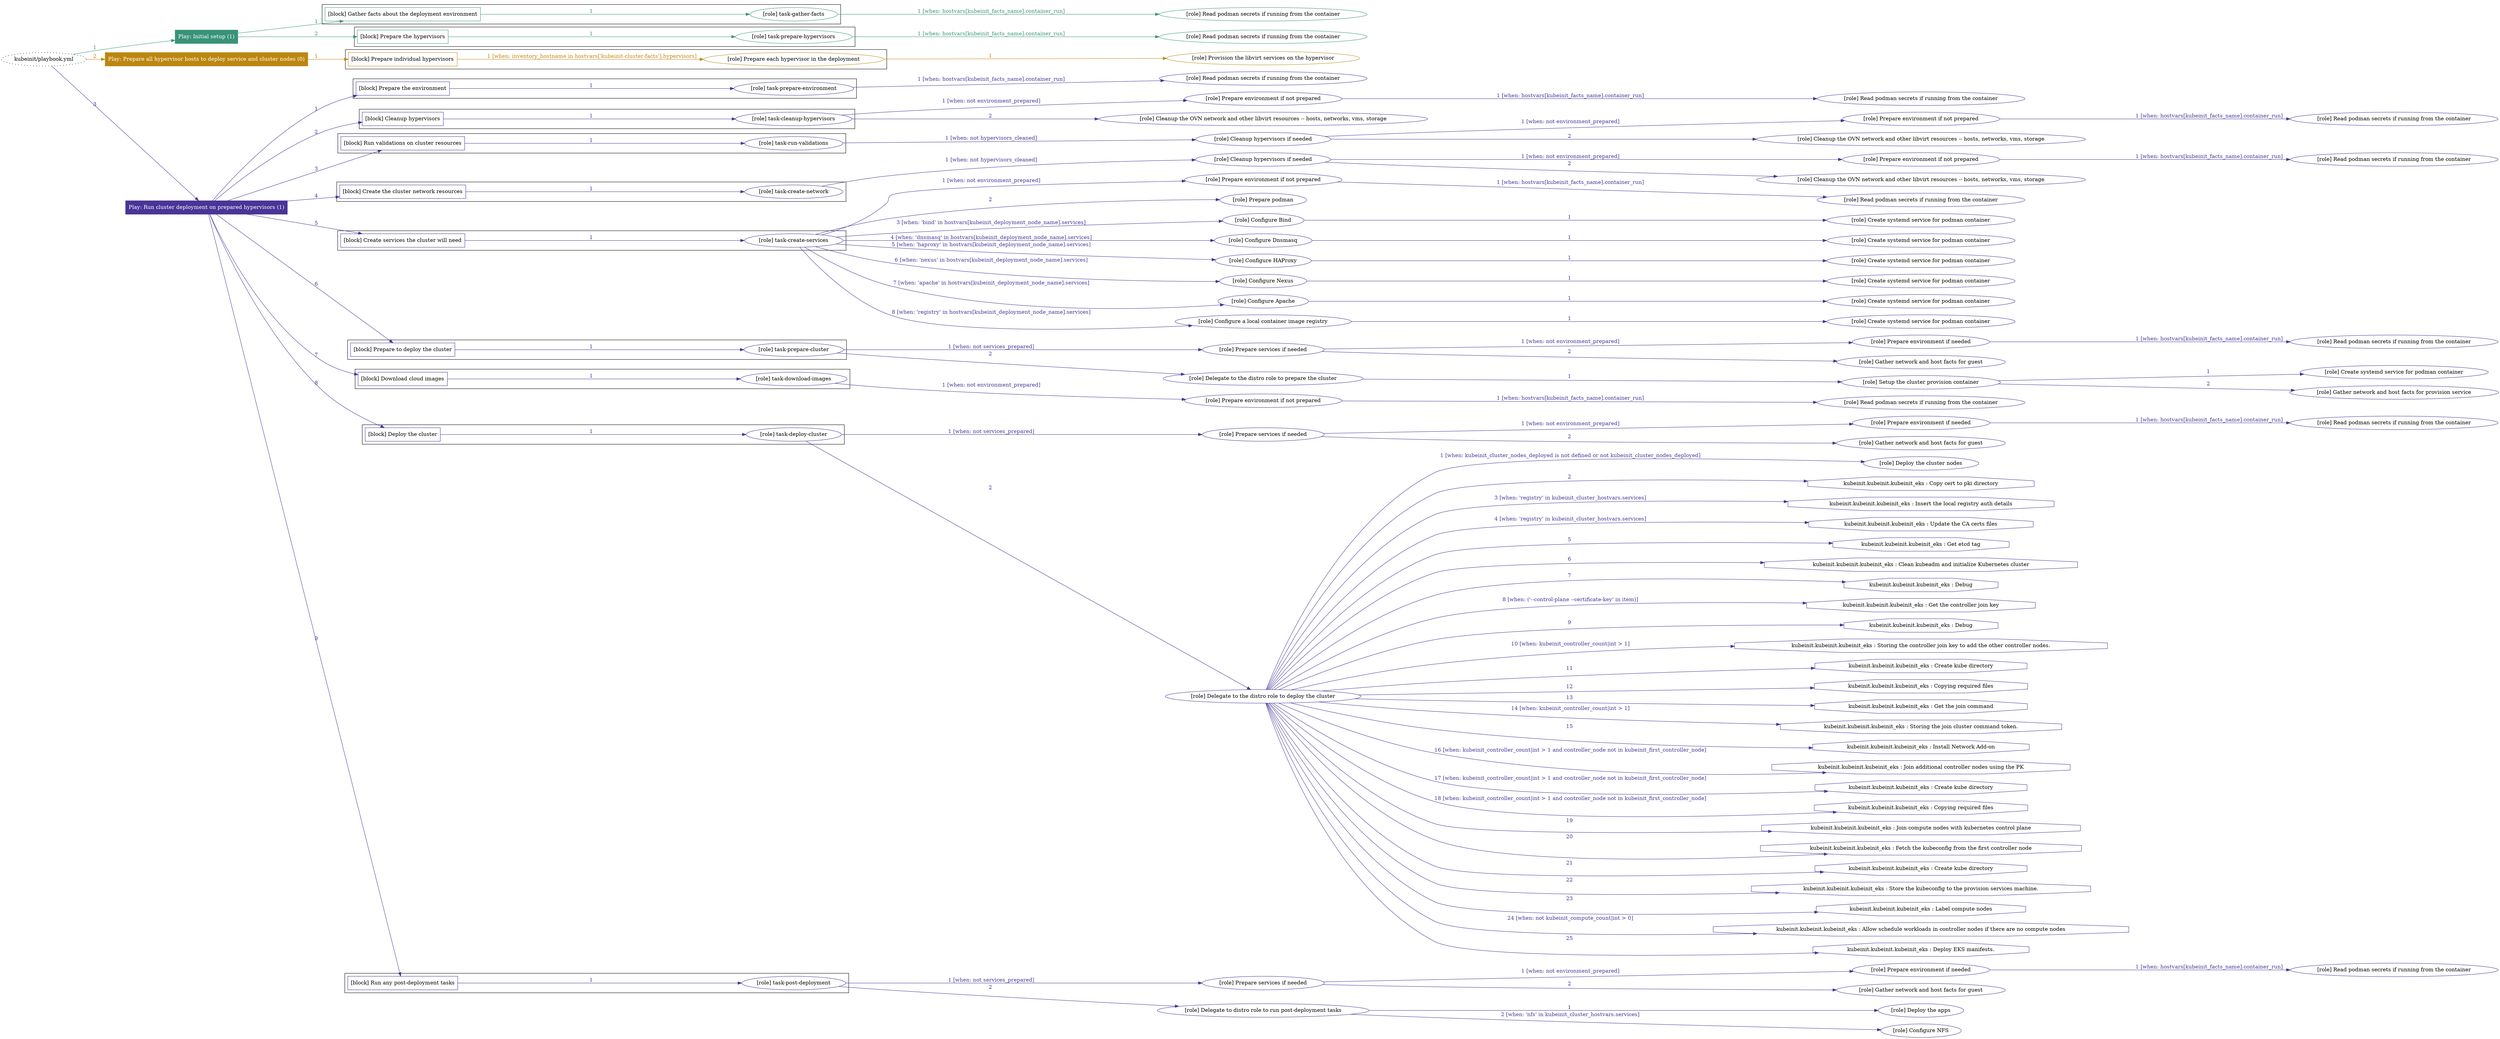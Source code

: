 digraph {
	graph [concentrate=true ordering=in rankdir=LR ratio=fill]
	edge [esep=5 sep=10]
	"kubeinit/playbook.yml" [id=root_node style=dotted]
	play_e9ab81b2 [label="Play: Initial setup (1)" color="#399378" fontcolor="#ffffff" id=play_e9ab81b2 shape=box style=filled tooltip=localhost]
	"kubeinit/playbook.yml" -> play_e9ab81b2 [label="1 " color="#399378" fontcolor="#399378" id=edge_2ed6f680 labeltooltip="1 " tooltip="1 "]
	subgraph "Read podman secrets if running from the container" {
		role_5713852e [label="[role] Read podman secrets if running from the container" color="#399378" id=role_5713852e tooltip="Read podman secrets if running from the container"]
	}
	subgraph "task-gather-facts" {
		role_c031126f [label="[role] task-gather-facts" color="#399378" id=role_c031126f tooltip="task-gather-facts"]
		role_c031126f -> role_5713852e [label="1 [when: hostvars[kubeinit_facts_name].container_run]" color="#399378" fontcolor="#399378" id=edge_36dd9254 labeltooltip="1 [when: hostvars[kubeinit_facts_name].container_run]" tooltip="1 [when: hostvars[kubeinit_facts_name].container_run]"]
	}
	subgraph "Read podman secrets if running from the container" {
		role_626c0972 [label="[role] Read podman secrets if running from the container" color="#399378" id=role_626c0972 tooltip="Read podman secrets if running from the container"]
	}
	subgraph "task-prepare-hypervisors" {
		role_b2770000 [label="[role] task-prepare-hypervisors" color="#399378" id=role_b2770000 tooltip="task-prepare-hypervisors"]
		role_b2770000 -> role_626c0972 [label="1 [when: hostvars[kubeinit_facts_name].container_run]" color="#399378" fontcolor="#399378" id=edge_c89be2ec labeltooltip="1 [when: hostvars[kubeinit_facts_name].container_run]" tooltip="1 [when: hostvars[kubeinit_facts_name].container_run]"]
	}
	subgraph "Play: Initial setup (1)" {
		play_e9ab81b2 -> block_2fa4ca64 [label=1 color="#399378" fontcolor="#399378" id=edge_808a6494 labeltooltip=1 tooltip=1]
		subgraph cluster_block_2fa4ca64 {
			block_2fa4ca64 [label="[block] Gather facts about the deployment environment" color="#399378" id=block_2fa4ca64 labeltooltip="Gather facts about the deployment environment" shape=box tooltip="Gather facts about the deployment environment"]
			block_2fa4ca64 -> role_c031126f [label="1 " color="#399378" fontcolor="#399378" id=edge_490298a5 labeltooltip="1 " tooltip="1 "]
		}
		play_e9ab81b2 -> block_5a2f93b3 [label=2 color="#399378" fontcolor="#399378" id=edge_d634cdc5 labeltooltip=2 tooltip=2]
		subgraph cluster_block_5a2f93b3 {
			block_5a2f93b3 [label="[block] Prepare the hypervisors" color="#399378" id=block_5a2f93b3 labeltooltip="Prepare the hypervisors" shape=box tooltip="Prepare the hypervisors"]
			block_5a2f93b3 -> role_b2770000 [label="1 " color="#399378" fontcolor="#399378" id=edge_19539c51 labeltooltip="1 " tooltip="1 "]
		}
	}
	play_f7d8669e [label="Play: Prepare all hypervisor hosts to deploy service and cluster nodes (0)" color="#bc8710" fontcolor="#ffffff" id=play_f7d8669e shape=box style=filled tooltip="Play: Prepare all hypervisor hosts to deploy service and cluster nodes (0)"]
	"kubeinit/playbook.yml" -> play_f7d8669e [label="2 " color="#bc8710" fontcolor="#bc8710" id=edge_493cc9ef labeltooltip="2 " tooltip="2 "]
	subgraph "Provision the libvirt services on the hypervisor" {
		role_f0b8dee7 [label="[role] Provision the libvirt services on the hypervisor" color="#bc8710" id=role_f0b8dee7 tooltip="Provision the libvirt services on the hypervisor"]
	}
	subgraph "Prepare each hypervisor in the deployment" {
		role_4dd8c484 [label="[role] Prepare each hypervisor in the deployment" color="#bc8710" id=role_4dd8c484 tooltip="Prepare each hypervisor in the deployment"]
		role_4dd8c484 -> role_f0b8dee7 [label="1 " color="#bc8710" fontcolor="#bc8710" id=edge_26969392 labeltooltip="1 " tooltip="1 "]
	}
	subgraph "Play: Prepare all hypervisor hosts to deploy service and cluster nodes (0)" {
		play_f7d8669e -> block_bee905ee [label=1 color="#bc8710" fontcolor="#bc8710" id=edge_945a46e1 labeltooltip=1 tooltip=1]
		subgraph cluster_block_bee905ee {
			block_bee905ee [label="[block] Prepare individual hypervisors" color="#bc8710" id=block_bee905ee labeltooltip="Prepare individual hypervisors" shape=box tooltip="Prepare individual hypervisors"]
			block_bee905ee -> role_4dd8c484 [label="1 [when: inventory_hostname in hostvars['kubeinit-cluster-facts'].hypervisors]" color="#bc8710" fontcolor="#bc8710" id=edge_69c6049e labeltooltip="1 [when: inventory_hostname in hostvars['kubeinit-cluster-facts'].hypervisors]" tooltip="1 [when: inventory_hostname in hostvars['kubeinit-cluster-facts'].hypervisors]"]
		}
	}
	play_95369066 [label="Play: Run cluster deployment on prepared hypervisors (1)" color="#483597" fontcolor="#ffffff" id=play_95369066 shape=box style=filled tooltip=localhost]
	"kubeinit/playbook.yml" -> play_95369066 [label="3 " color="#483597" fontcolor="#483597" id=edge_749b5905 labeltooltip="3 " tooltip="3 "]
	subgraph "Read podman secrets if running from the container" {
		role_416b5619 [label="[role] Read podman secrets if running from the container" color="#483597" id=role_416b5619 tooltip="Read podman secrets if running from the container"]
	}
	subgraph "task-prepare-environment" {
		role_59c486c4 [label="[role] task-prepare-environment" color="#483597" id=role_59c486c4 tooltip="task-prepare-environment"]
		role_59c486c4 -> role_416b5619 [label="1 [when: hostvars[kubeinit_facts_name].container_run]" color="#483597" fontcolor="#483597" id=edge_f1924251 labeltooltip="1 [when: hostvars[kubeinit_facts_name].container_run]" tooltip="1 [when: hostvars[kubeinit_facts_name].container_run]"]
	}
	subgraph "Read podman secrets if running from the container" {
		role_83b68c6e [label="[role] Read podman secrets if running from the container" color="#483597" id=role_83b68c6e tooltip="Read podman secrets if running from the container"]
	}
	subgraph "Prepare environment if not prepared" {
		role_1a7616cc [label="[role] Prepare environment if not prepared" color="#483597" id=role_1a7616cc tooltip="Prepare environment if not prepared"]
		role_1a7616cc -> role_83b68c6e [label="1 [when: hostvars[kubeinit_facts_name].container_run]" color="#483597" fontcolor="#483597" id=edge_a101b529 labeltooltip="1 [when: hostvars[kubeinit_facts_name].container_run]" tooltip="1 [when: hostvars[kubeinit_facts_name].container_run]"]
	}
	subgraph "Cleanup the OVN network and other libvirt resources -- hosts, networks, vms, storage" {
		role_0b834aa2 [label="[role] Cleanup the OVN network and other libvirt resources -- hosts, networks, vms, storage" color="#483597" id=role_0b834aa2 tooltip="Cleanup the OVN network and other libvirt resources -- hosts, networks, vms, storage"]
	}
	subgraph "task-cleanup-hypervisors" {
		role_7f59c908 [label="[role] task-cleanup-hypervisors" color="#483597" id=role_7f59c908 tooltip="task-cleanup-hypervisors"]
		role_7f59c908 -> role_1a7616cc [label="1 [when: not environment_prepared]" color="#483597" fontcolor="#483597" id=edge_1264cc7f labeltooltip="1 [when: not environment_prepared]" tooltip="1 [when: not environment_prepared]"]
		role_7f59c908 -> role_0b834aa2 [label="2 " color="#483597" fontcolor="#483597" id=edge_56f987d1 labeltooltip="2 " tooltip="2 "]
	}
	subgraph "Read podman secrets if running from the container" {
		role_5742657a [label="[role] Read podman secrets if running from the container" color="#483597" id=role_5742657a tooltip="Read podman secrets if running from the container"]
	}
	subgraph "Prepare environment if not prepared" {
		role_e5d854f0 [label="[role] Prepare environment if not prepared" color="#483597" id=role_e5d854f0 tooltip="Prepare environment if not prepared"]
		role_e5d854f0 -> role_5742657a [label="1 [when: hostvars[kubeinit_facts_name].container_run]" color="#483597" fontcolor="#483597" id=edge_79a6e6fc labeltooltip="1 [when: hostvars[kubeinit_facts_name].container_run]" tooltip="1 [when: hostvars[kubeinit_facts_name].container_run]"]
	}
	subgraph "Cleanup the OVN network and other libvirt resources -- hosts, networks, vms, storage" {
		role_44b5c625 [label="[role] Cleanup the OVN network and other libvirt resources -- hosts, networks, vms, storage" color="#483597" id=role_44b5c625 tooltip="Cleanup the OVN network and other libvirt resources -- hosts, networks, vms, storage"]
	}
	subgraph "Cleanup hypervisors if needed" {
		role_6cea9a18 [label="[role] Cleanup hypervisors if needed" color="#483597" id=role_6cea9a18 tooltip="Cleanup hypervisors if needed"]
		role_6cea9a18 -> role_e5d854f0 [label="1 [when: not environment_prepared]" color="#483597" fontcolor="#483597" id=edge_e8cc31d9 labeltooltip="1 [when: not environment_prepared]" tooltip="1 [when: not environment_prepared]"]
		role_6cea9a18 -> role_44b5c625 [label="2 " color="#483597" fontcolor="#483597" id=edge_1f386df2 labeltooltip="2 " tooltip="2 "]
	}
	subgraph "task-run-validations" {
		role_b6911d41 [label="[role] task-run-validations" color="#483597" id=role_b6911d41 tooltip="task-run-validations"]
		role_b6911d41 -> role_6cea9a18 [label="1 [when: not hypervisors_cleaned]" color="#483597" fontcolor="#483597" id=edge_8917d192 labeltooltip="1 [when: not hypervisors_cleaned]" tooltip="1 [when: not hypervisors_cleaned]"]
	}
	subgraph "Read podman secrets if running from the container" {
		role_40474318 [label="[role] Read podman secrets if running from the container" color="#483597" id=role_40474318 tooltip="Read podman secrets if running from the container"]
	}
	subgraph "Prepare environment if not prepared" {
		role_47dc08f9 [label="[role] Prepare environment if not prepared" color="#483597" id=role_47dc08f9 tooltip="Prepare environment if not prepared"]
		role_47dc08f9 -> role_40474318 [label="1 [when: hostvars[kubeinit_facts_name].container_run]" color="#483597" fontcolor="#483597" id=edge_0f977b3b labeltooltip="1 [when: hostvars[kubeinit_facts_name].container_run]" tooltip="1 [when: hostvars[kubeinit_facts_name].container_run]"]
	}
	subgraph "Cleanup the OVN network and other libvirt resources -- hosts, networks, vms, storage" {
		role_bd5f1231 [label="[role] Cleanup the OVN network and other libvirt resources -- hosts, networks, vms, storage" color="#483597" id=role_bd5f1231 tooltip="Cleanup the OVN network and other libvirt resources -- hosts, networks, vms, storage"]
	}
	subgraph "Cleanup hypervisors if needed" {
		role_58ec147c [label="[role] Cleanup hypervisors if needed" color="#483597" id=role_58ec147c tooltip="Cleanup hypervisors if needed"]
		role_58ec147c -> role_47dc08f9 [label="1 [when: not environment_prepared]" color="#483597" fontcolor="#483597" id=edge_4c38f48f labeltooltip="1 [when: not environment_prepared]" tooltip="1 [when: not environment_prepared]"]
		role_58ec147c -> role_bd5f1231 [label="2 " color="#483597" fontcolor="#483597" id=edge_dc4257d6 labeltooltip="2 " tooltip="2 "]
	}
	subgraph "task-create-network" {
		role_5882bf10 [label="[role] task-create-network" color="#483597" id=role_5882bf10 tooltip="task-create-network"]
		role_5882bf10 -> role_58ec147c [label="1 [when: not hypervisors_cleaned]" color="#483597" fontcolor="#483597" id=edge_337dd725 labeltooltip="1 [when: not hypervisors_cleaned]" tooltip="1 [when: not hypervisors_cleaned]"]
	}
	subgraph "Read podman secrets if running from the container" {
		role_1224706a [label="[role] Read podman secrets if running from the container" color="#483597" id=role_1224706a tooltip="Read podman secrets if running from the container"]
	}
	subgraph "Prepare environment if not prepared" {
		role_24a07b53 [label="[role] Prepare environment if not prepared" color="#483597" id=role_24a07b53 tooltip="Prepare environment if not prepared"]
		role_24a07b53 -> role_1224706a [label="1 [when: hostvars[kubeinit_facts_name].container_run]" color="#483597" fontcolor="#483597" id=edge_ad8d57d6 labeltooltip="1 [when: hostvars[kubeinit_facts_name].container_run]" tooltip="1 [when: hostvars[kubeinit_facts_name].container_run]"]
	}
	subgraph "Prepare podman" {
		role_d00576a5 [label="[role] Prepare podman" color="#483597" id=role_d00576a5 tooltip="Prepare podman"]
	}
	subgraph "Create systemd service for podman container" {
		role_b9bcc799 [label="[role] Create systemd service for podman container" color="#483597" id=role_b9bcc799 tooltip="Create systemd service for podman container"]
	}
	subgraph "Configure Bind" {
		role_fbdeb3aa [label="[role] Configure Bind" color="#483597" id=role_fbdeb3aa tooltip="Configure Bind"]
		role_fbdeb3aa -> role_b9bcc799 [label="1 " color="#483597" fontcolor="#483597" id=edge_94a5af38 labeltooltip="1 " tooltip="1 "]
	}
	subgraph "Create systemd service for podman container" {
		role_9cb07d18 [label="[role] Create systemd service for podman container" color="#483597" id=role_9cb07d18 tooltip="Create systemd service for podman container"]
	}
	subgraph "Configure Dnsmasq" {
		role_fa3a2895 [label="[role] Configure Dnsmasq" color="#483597" id=role_fa3a2895 tooltip="Configure Dnsmasq"]
		role_fa3a2895 -> role_9cb07d18 [label="1 " color="#483597" fontcolor="#483597" id=edge_430c7638 labeltooltip="1 " tooltip="1 "]
	}
	subgraph "Create systemd service for podman container" {
		role_818f0f78 [label="[role] Create systemd service for podman container" color="#483597" id=role_818f0f78 tooltip="Create systemd service for podman container"]
	}
	subgraph "Configure HAProxy" {
		role_ed70ce24 [label="[role] Configure HAProxy" color="#483597" id=role_ed70ce24 tooltip="Configure HAProxy"]
		role_ed70ce24 -> role_818f0f78 [label="1 " color="#483597" fontcolor="#483597" id=edge_3f8e36e8 labeltooltip="1 " tooltip="1 "]
	}
	subgraph "Create systemd service for podman container" {
		role_9ef5c4ea [label="[role] Create systemd service for podman container" color="#483597" id=role_9ef5c4ea tooltip="Create systemd service for podman container"]
	}
	subgraph "Configure Nexus" {
		role_3f8cf6af [label="[role] Configure Nexus" color="#483597" id=role_3f8cf6af tooltip="Configure Nexus"]
		role_3f8cf6af -> role_9ef5c4ea [label="1 " color="#483597" fontcolor="#483597" id=edge_d1326992 labeltooltip="1 " tooltip="1 "]
	}
	subgraph "Create systemd service for podman container" {
		role_62a6dda9 [label="[role] Create systemd service for podman container" color="#483597" id=role_62a6dda9 tooltip="Create systemd service for podman container"]
	}
	subgraph "Configure Apache" {
		role_3c6c5481 [label="[role] Configure Apache" color="#483597" id=role_3c6c5481 tooltip="Configure Apache"]
		role_3c6c5481 -> role_62a6dda9 [label="1 " color="#483597" fontcolor="#483597" id=edge_cc3b6f53 labeltooltip="1 " tooltip="1 "]
	}
	subgraph "Create systemd service for podman container" {
		role_52a5e8d7 [label="[role] Create systemd service for podman container" color="#483597" id=role_52a5e8d7 tooltip="Create systemd service for podman container"]
	}
	subgraph "Configure a local container image registry" {
		role_5afbef4d [label="[role] Configure a local container image registry" color="#483597" id=role_5afbef4d tooltip="Configure a local container image registry"]
		role_5afbef4d -> role_52a5e8d7 [label="1 " color="#483597" fontcolor="#483597" id=edge_e562ee9c labeltooltip="1 " tooltip="1 "]
	}
	subgraph "task-create-services" {
		role_710ffb35 [label="[role] task-create-services" color="#483597" id=role_710ffb35 tooltip="task-create-services"]
		role_710ffb35 -> role_24a07b53 [label="1 [when: not environment_prepared]" color="#483597" fontcolor="#483597" id=edge_f6d572a7 labeltooltip="1 [when: not environment_prepared]" tooltip="1 [when: not environment_prepared]"]
		role_710ffb35 -> role_d00576a5 [label="2 " color="#483597" fontcolor="#483597" id=edge_66d38ad0 labeltooltip="2 " tooltip="2 "]
		role_710ffb35 -> role_fbdeb3aa [label="3 [when: 'bind' in hostvars[kubeinit_deployment_node_name].services]" color="#483597" fontcolor="#483597" id=edge_f43356ee labeltooltip="3 [when: 'bind' in hostvars[kubeinit_deployment_node_name].services]" tooltip="3 [when: 'bind' in hostvars[kubeinit_deployment_node_name].services]"]
		role_710ffb35 -> role_fa3a2895 [label="4 [when: 'dnsmasq' in hostvars[kubeinit_deployment_node_name].services]" color="#483597" fontcolor="#483597" id=edge_767c65a5 labeltooltip="4 [when: 'dnsmasq' in hostvars[kubeinit_deployment_node_name].services]" tooltip="4 [when: 'dnsmasq' in hostvars[kubeinit_deployment_node_name].services]"]
		role_710ffb35 -> role_ed70ce24 [label="5 [when: 'haproxy' in hostvars[kubeinit_deployment_node_name].services]" color="#483597" fontcolor="#483597" id=edge_638f3e1b labeltooltip="5 [when: 'haproxy' in hostvars[kubeinit_deployment_node_name].services]" tooltip="5 [when: 'haproxy' in hostvars[kubeinit_deployment_node_name].services]"]
		role_710ffb35 -> role_3f8cf6af [label="6 [when: 'nexus' in hostvars[kubeinit_deployment_node_name].services]" color="#483597" fontcolor="#483597" id=edge_b9bf398f labeltooltip="6 [when: 'nexus' in hostvars[kubeinit_deployment_node_name].services]" tooltip="6 [when: 'nexus' in hostvars[kubeinit_deployment_node_name].services]"]
		role_710ffb35 -> role_3c6c5481 [label="7 [when: 'apache' in hostvars[kubeinit_deployment_node_name].services]" color="#483597" fontcolor="#483597" id=edge_97c931c1 labeltooltip="7 [when: 'apache' in hostvars[kubeinit_deployment_node_name].services]" tooltip="7 [when: 'apache' in hostvars[kubeinit_deployment_node_name].services]"]
		role_710ffb35 -> role_5afbef4d [label="8 [when: 'registry' in hostvars[kubeinit_deployment_node_name].services]" color="#483597" fontcolor="#483597" id=edge_9810518a labeltooltip="8 [when: 'registry' in hostvars[kubeinit_deployment_node_name].services]" tooltip="8 [when: 'registry' in hostvars[kubeinit_deployment_node_name].services]"]
	}
	subgraph "Read podman secrets if running from the container" {
		role_4e3cb844 [label="[role] Read podman secrets if running from the container" color="#483597" id=role_4e3cb844 tooltip="Read podman secrets if running from the container"]
	}
	subgraph "Prepare environment if needed" {
		role_d56090da [label="[role] Prepare environment if needed" color="#483597" id=role_d56090da tooltip="Prepare environment if needed"]
		role_d56090da -> role_4e3cb844 [label="1 [when: hostvars[kubeinit_facts_name].container_run]" color="#483597" fontcolor="#483597" id=edge_77650c8d labeltooltip="1 [when: hostvars[kubeinit_facts_name].container_run]" tooltip="1 [when: hostvars[kubeinit_facts_name].container_run]"]
	}
	subgraph "Gather network and host facts for guest" {
		role_428ffcd2 [label="[role] Gather network and host facts for guest" color="#483597" id=role_428ffcd2 tooltip="Gather network and host facts for guest"]
	}
	subgraph "Prepare services if needed" {
		role_52d8f0d9 [label="[role] Prepare services if needed" color="#483597" id=role_52d8f0d9 tooltip="Prepare services if needed"]
		role_52d8f0d9 -> role_d56090da [label="1 [when: not environment_prepared]" color="#483597" fontcolor="#483597" id=edge_97c6f061 labeltooltip="1 [when: not environment_prepared]" tooltip="1 [when: not environment_prepared]"]
		role_52d8f0d9 -> role_428ffcd2 [label="2 " color="#483597" fontcolor="#483597" id=edge_e3f4b36b labeltooltip="2 " tooltip="2 "]
	}
	subgraph "Create systemd service for podman container" {
		role_2eb8a7ec [label="[role] Create systemd service for podman container" color="#483597" id=role_2eb8a7ec tooltip="Create systemd service for podman container"]
	}
	subgraph "Gather network and host facts for provision service" {
		role_44265046 [label="[role] Gather network and host facts for provision service" color="#483597" id=role_44265046 tooltip="Gather network and host facts for provision service"]
	}
	subgraph "Setup the cluster provision container" {
		role_76ae1cb8 [label="[role] Setup the cluster provision container" color="#483597" id=role_76ae1cb8 tooltip="Setup the cluster provision container"]
		role_76ae1cb8 -> role_2eb8a7ec [label="1 " color="#483597" fontcolor="#483597" id=edge_04ea65a2 labeltooltip="1 " tooltip="1 "]
		role_76ae1cb8 -> role_44265046 [label="2 " color="#483597" fontcolor="#483597" id=edge_92bda41a labeltooltip="2 " tooltip="2 "]
	}
	subgraph "Delegate to the distro role to prepare the cluster" {
		role_700e9bdd [label="[role] Delegate to the distro role to prepare the cluster" color="#483597" id=role_700e9bdd tooltip="Delegate to the distro role to prepare the cluster"]
		role_700e9bdd -> role_76ae1cb8 [label="1 " color="#483597" fontcolor="#483597" id=edge_f2d5590c labeltooltip="1 " tooltip="1 "]
	}
	subgraph "task-prepare-cluster" {
		role_319f48d1 [label="[role] task-prepare-cluster" color="#483597" id=role_319f48d1 tooltip="task-prepare-cluster"]
		role_319f48d1 -> role_52d8f0d9 [label="1 [when: not services_prepared]" color="#483597" fontcolor="#483597" id=edge_20d80c92 labeltooltip="1 [when: not services_prepared]" tooltip="1 [when: not services_prepared]"]
		role_319f48d1 -> role_700e9bdd [label="2 " color="#483597" fontcolor="#483597" id=edge_fe319068 labeltooltip="2 " tooltip="2 "]
	}
	subgraph "Read podman secrets if running from the container" {
		role_b4c564e0 [label="[role] Read podman secrets if running from the container" color="#483597" id=role_b4c564e0 tooltip="Read podman secrets if running from the container"]
	}
	subgraph "Prepare environment if not prepared" {
		role_e75f9194 [label="[role] Prepare environment if not prepared" color="#483597" id=role_e75f9194 tooltip="Prepare environment if not prepared"]
		role_e75f9194 -> role_b4c564e0 [label="1 [when: hostvars[kubeinit_facts_name].container_run]" color="#483597" fontcolor="#483597" id=edge_7e258986 labeltooltip="1 [when: hostvars[kubeinit_facts_name].container_run]" tooltip="1 [when: hostvars[kubeinit_facts_name].container_run]"]
	}
	subgraph "task-download-images" {
		role_71917a8b [label="[role] task-download-images" color="#483597" id=role_71917a8b tooltip="task-download-images"]
		role_71917a8b -> role_e75f9194 [label="1 [when: not environment_prepared]" color="#483597" fontcolor="#483597" id=edge_00378735 labeltooltip="1 [when: not environment_prepared]" tooltip="1 [when: not environment_prepared]"]
	}
	subgraph "Read podman secrets if running from the container" {
		role_b85f8f0b [label="[role] Read podman secrets if running from the container" color="#483597" id=role_b85f8f0b tooltip="Read podman secrets if running from the container"]
	}
	subgraph "Prepare environment if needed" {
		role_9dcce0cc [label="[role] Prepare environment if needed" color="#483597" id=role_9dcce0cc tooltip="Prepare environment if needed"]
		role_9dcce0cc -> role_b85f8f0b [label="1 [when: hostvars[kubeinit_facts_name].container_run]" color="#483597" fontcolor="#483597" id=edge_e1f4b0d3 labeltooltip="1 [when: hostvars[kubeinit_facts_name].container_run]" tooltip="1 [when: hostvars[kubeinit_facts_name].container_run]"]
	}
	subgraph "Gather network and host facts for guest" {
		role_c4d4302e [label="[role] Gather network and host facts for guest" color="#483597" id=role_c4d4302e tooltip="Gather network and host facts for guest"]
	}
	subgraph "Prepare services if needed" {
		role_cbb1f55e [label="[role] Prepare services if needed" color="#483597" id=role_cbb1f55e tooltip="Prepare services if needed"]
		role_cbb1f55e -> role_9dcce0cc [label="1 [when: not environment_prepared]" color="#483597" fontcolor="#483597" id=edge_b14a05c8 labeltooltip="1 [when: not environment_prepared]" tooltip="1 [when: not environment_prepared]"]
		role_cbb1f55e -> role_c4d4302e [label="2 " color="#483597" fontcolor="#483597" id=edge_f1015cb6 labeltooltip="2 " tooltip="2 "]
	}
	subgraph "Deploy the cluster nodes" {
		role_f4563dd6 [label="[role] Deploy the cluster nodes" color="#483597" id=role_f4563dd6 tooltip="Deploy the cluster nodes"]
	}
	subgraph "Delegate to the distro role to deploy the cluster" {
		role_8e614461 [label="[role] Delegate to the distro role to deploy the cluster" color="#483597" id=role_8e614461 tooltip="Delegate to the distro role to deploy the cluster"]
		role_8e614461 -> role_f4563dd6 [label="1 [when: kubeinit_cluster_nodes_deployed is not defined or not kubeinit_cluster_nodes_deployed]" color="#483597" fontcolor="#483597" id=edge_df6ddb8c labeltooltip="1 [when: kubeinit_cluster_nodes_deployed is not defined or not kubeinit_cluster_nodes_deployed]" tooltip="1 [when: kubeinit_cluster_nodes_deployed is not defined or not kubeinit_cluster_nodes_deployed]"]
		task_2b853405 [label="kubeinit.kubeinit.kubeinit_eks : Copy cert to pki directory" color="#483597" id=task_2b853405 shape=octagon tooltip="kubeinit.kubeinit.kubeinit_eks : Copy cert to pki directory"]
		role_8e614461 -> task_2b853405 [label="2 " color="#483597" fontcolor="#483597" id=edge_ddd7010b labeltooltip="2 " tooltip="2 "]
		task_a721371d [label="kubeinit.kubeinit.kubeinit_eks : Insert the local registry auth details" color="#483597" id=task_a721371d shape=octagon tooltip="kubeinit.kubeinit.kubeinit_eks : Insert the local registry auth details"]
		role_8e614461 -> task_a721371d [label="3 [when: 'registry' in kubeinit_cluster_hostvars.services]" color="#483597" fontcolor="#483597" id=edge_6501c50d labeltooltip="3 [when: 'registry' in kubeinit_cluster_hostvars.services]" tooltip="3 [when: 'registry' in kubeinit_cluster_hostvars.services]"]
		task_fb2d647e [label="kubeinit.kubeinit.kubeinit_eks : Update the CA certs files" color="#483597" id=task_fb2d647e shape=octagon tooltip="kubeinit.kubeinit.kubeinit_eks : Update the CA certs files"]
		role_8e614461 -> task_fb2d647e [label="4 [when: 'registry' in kubeinit_cluster_hostvars.services]" color="#483597" fontcolor="#483597" id=edge_c1e33b07 labeltooltip="4 [when: 'registry' in kubeinit_cluster_hostvars.services]" tooltip="4 [when: 'registry' in kubeinit_cluster_hostvars.services]"]
		task_e9d61c3f [label="kubeinit.kubeinit.kubeinit_eks : Get etcd tag" color="#483597" id=task_e9d61c3f shape=octagon tooltip="kubeinit.kubeinit.kubeinit_eks : Get etcd tag"]
		role_8e614461 -> task_e9d61c3f [label="5 " color="#483597" fontcolor="#483597" id=edge_4741c99c labeltooltip="5 " tooltip="5 "]
		task_b7c0c63f [label="kubeinit.kubeinit.kubeinit_eks : Clean kubeadm and initialize Kubernetes cluster" color="#483597" id=task_b7c0c63f shape=octagon tooltip="kubeinit.kubeinit.kubeinit_eks : Clean kubeadm and initialize Kubernetes cluster"]
		role_8e614461 -> task_b7c0c63f [label="6 " color="#483597" fontcolor="#483597" id=edge_cefad3f3 labeltooltip="6 " tooltip="6 "]
		task_1b5699eb [label="kubeinit.kubeinit.kubeinit_eks : Debug" color="#483597" id=task_1b5699eb shape=octagon tooltip="kubeinit.kubeinit.kubeinit_eks : Debug"]
		role_8e614461 -> task_1b5699eb [label="7 " color="#483597" fontcolor="#483597" id=edge_31e91328 labeltooltip="7 " tooltip="7 "]
		task_80e29c51 [label="kubeinit.kubeinit.kubeinit_eks : Get the controller join key" color="#483597" id=task_80e29c51 shape=octagon tooltip="kubeinit.kubeinit.kubeinit_eks : Get the controller join key"]
		role_8e614461 -> task_80e29c51 [label="8 [when: ('--control-plane --certificate-key' in item)]" color="#483597" fontcolor="#483597" id=edge_1fa58049 labeltooltip="8 [when: ('--control-plane --certificate-key' in item)]" tooltip="8 [when: ('--control-plane --certificate-key' in item)]"]
		task_423feb7f [label="kubeinit.kubeinit.kubeinit_eks : Debug" color="#483597" id=task_423feb7f shape=octagon tooltip="kubeinit.kubeinit.kubeinit_eks : Debug"]
		role_8e614461 -> task_423feb7f [label="9 " color="#483597" fontcolor="#483597" id=edge_aa4cadbd labeltooltip="9 " tooltip="9 "]
		task_24bf1b08 [label="kubeinit.kubeinit.kubeinit_eks : Storing the controller join key to add the other controller nodes." color="#483597" id=task_24bf1b08 shape=octagon tooltip="kubeinit.kubeinit.kubeinit_eks : Storing the controller join key to add the other controller nodes."]
		role_8e614461 -> task_24bf1b08 [label="10 [when: kubeinit_controller_count|int > 1]" color="#483597" fontcolor="#483597" id=edge_ba418a32 labeltooltip="10 [when: kubeinit_controller_count|int > 1]" tooltip="10 [when: kubeinit_controller_count|int > 1]"]
		task_87708ebf [label="kubeinit.kubeinit.kubeinit_eks : Create kube directory" color="#483597" id=task_87708ebf shape=octagon tooltip="kubeinit.kubeinit.kubeinit_eks : Create kube directory"]
		role_8e614461 -> task_87708ebf [label="11 " color="#483597" fontcolor="#483597" id=edge_3bc38623 labeltooltip="11 " tooltip="11 "]
		task_5e07833a [label="kubeinit.kubeinit.kubeinit_eks : Copying required files" color="#483597" id=task_5e07833a shape=octagon tooltip="kubeinit.kubeinit.kubeinit_eks : Copying required files"]
		role_8e614461 -> task_5e07833a [label="12 " color="#483597" fontcolor="#483597" id=edge_090a5769 labeltooltip="12 " tooltip="12 "]
		task_9d624506 [label="kubeinit.kubeinit.kubeinit_eks : Get the join command" color="#483597" id=task_9d624506 shape=octagon tooltip="kubeinit.kubeinit.kubeinit_eks : Get the join command"]
		role_8e614461 -> task_9d624506 [label="13 " color="#483597" fontcolor="#483597" id=edge_1cef9eea labeltooltip="13 " tooltip="13 "]
		task_8fd1a282 [label="kubeinit.kubeinit.kubeinit_eks : Storing the join cluster command token." color="#483597" id=task_8fd1a282 shape=octagon tooltip="kubeinit.kubeinit.kubeinit_eks : Storing the join cluster command token."]
		role_8e614461 -> task_8fd1a282 [label="14 [when: kubeinit_controller_count|int > 1]" color="#483597" fontcolor="#483597" id=edge_1ea5bc02 labeltooltip="14 [when: kubeinit_controller_count|int > 1]" tooltip="14 [when: kubeinit_controller_count|int > 1]"]
		task_43b49e21 [label="kubeinit.kubeinit.kubeinit_eks : Install Network Add-on" color="#483597" id=task_43b49e21 shape=octagon tooltip="kubeinit.kubeinit.kubeinit_eks : Install Network Add-on"]
		role_8e614461 -> task_43b49e21 [label="15 " color="#483597" fontcolor="#483597" id=edge_58ab2f41 labeltooltip="15 " tooltip="15 "]
		task_671fb12b [label="kubeinit.kubeinit.kubeinit_eks : Join additional controller nodes using the PK" color="#483597" id=task_671fb12b shape=octagon tooltip="kubeinit.kubeinit.kubeinit_eks : Join additional controller nodes using the PK"]
		role_8e614461 -> task_671fb12b [label="16 [when: kubeinit_controller_count|int > 1 and controller_node not in kubeinit_first_controller_node]" color="#483597" fontcolor="#483597" id=edge_1225320b labeltooltip="16 [when: kubeinit_controller_count|int > 1 and controller_node not in kubeinit_first_controller_node]" tooltip="16 [when: kubeinit_controller_count|int > 1 and controller_node not in kubeinit_first_controller_node]"]
		task_36a5182c [label="kubeinit.kubeinit.kubeinit_eks : Create kube directory" color="#483597" id=task_36a5182c shape=octagon tooltip="kubeinit.kubeinit.kubeinit_eks : Create kube directory"]
		role_8e614461 -> task_36a5182c [label="17 [when: kubeinit_controller_count|int > 1 and controller_node not in kubeinit_first_controller_node]" color="#483597" fontcolor="#483597" id=edge_b79780b4 labeltooltip="17 [when: kubeinit_controller_count|int > 1 and controller_node not in kubeinit_first_controller_node]" tooltip="17 [when: kubeinit_controller_count|int > 1 and controller_node not in kubeinit_first_controller_node]"]
		task_648d5181 [label="kubeinit.kubeinit.kubeinit_eks : Copying required files" color="#483597" id=task_648d5181 shape=octagon tooltip="kubeinit.kubeinit.kubeinit_eks : Copying required files"]
		role_8e614461 -> task_648d5181 [label="18 [when: kubeinit_controller_count|int > 1 and controller_node not in kubeinit_first_controller_node]" color="#483597" fontcolor="#483597" id=edge_25ce9570 labeltooltip="18 [when: kubeinit_controller_count|int > 1 and controller_node not in kubeinit_first_controller_node]" tooltip="18 [when: kubeinit_controller_count|int > 1 and controller_node not in kubeinit_first_controller_node]"]
		task_57c0c501 [label="kubeinit.kubeinit.kubeinit_eks : Join compute nodes with kubernetes control plane" color="#483597" id=task_57c0c501 shape=octagon tooltip="kubeinit.kubeinit.kubeinit_eks : Join compute nodes with kubernetes control plane"]
		role_8e614461 -> task_57c0c501 [label="19 " color="#483597" fontcolor="#483597" id=edge_8bcd4f1a labeltooltip="19 " tooltip="19 "]
		task_a2ba9bac [label="kubeinit.kubeinit.kubeinit_eks : Fetch the kubeconfig from the first controller node" color="#483597" id=task_a2ba9bac shape=octagon tooltip="kubeinit.kubeinit.kubeinit_eks : Fetch the kubeconfig from the first controller node"]
		role_8e614461 -> task_a2ba9bac [label="20 " color="#483597" fontcolor="#483597" id=edge_dab5dea0 labeltooltip="20 " tooltip="20 "]
		task_a287393a [label="kubeinit.kubeinit.kubeinit_eks : Create kube directory" color="#483597" id=task_a287393a shape=octagon tooltip="kubeinit.kubeinit.kubeinit_eks : Create kube directory"]
		role_8e614461 -> task_a287393a [label="21 " color="#483597" fontcolor="#483597" id=edge_3600d80a labeltooltip="21 " tooltip="21 "]
		task_a19d9d3d [label="kubeinit.kubeinit.kubeinit_eks : Store the kubeconfig to the provision services machine." color="#483597" id=task_a19d9d3d shape=octagon tooltip="kubeinit.kubeinit.kubeinit_eks : Store the kubeconfig to the provision services machine."]
		role_8e614461 -> task_a19d9d3d [label="22 " color="#483597" fontcolor="#483597" id=edge_0fcb00c1 labeltooltip="22 " tooltip="22 "]
		task_9512f5f5 [label="kubeinit.kubeinit.kubeinit_eks : Label compute nodes" color="#483597" id=task_9512f5f5 shape=octagon tooltip="kubeinit.kubeinit.kubeinit_eks : Label compute nodes"]
		role_8e614461 -> task_9512f5f5 [label="23 " color="#483597" fontcolor="#483597" id=edge_0555d056 labeltooltip="23 " tooltip="23 "]
		task_8010c5d9 [label="kubeinit.kubeinit.kubeinit_eks : Allow schedule workloads in controller nodes if there are no compute nodes" color="#483597" id=task_8010c5d9 shape=octagon tooltip="kubeinit.kubeinit.kubeinit_eks : Allow schedule workloads in controller nodes if there are no compute nodes"]
		role_8e614461 -> task_8010c5d9 [label="24 [when: not kubeinit_compute_count|int > 0]" color="#483597" fontcolor="#483597" id=edge_fc5c73a4 labeltooltip="24 [when: not kubeinit_compute_count|int > 0]" tooltip="24 [when: not kubeinit_compute_count|int > 0]"]
		task_1e85b4d9 [label="kubeinit.kubeinit.kubeinit_eks : Deploy EKS manifests." color="#483597" id=task_1e85b4d9 shape=octagon tooltip="kubeinit.kubeinit.kubeinit_eks : Deploy EKS manifests."]
		role_8e614461 -> task_1e85b4d9 [label="25 " color="#483597" fontcolor="#483597" id=edge_cccd9c2b labeltooltip="25 " tooltip="25 "]
	}
	subgraph "task-deploy-cluster" {
		role_6f3eb02d [label="[role] task-deploy-cluster" color="#483597" id=role_6f3eb02d tooltip="task-deploy-cluster"]
		role_6f3eb02d -> role_cbb1f55e [label="1 [when: not services_prepared]" color="#483597" fontcolor="#483597" id=edge_20e77b8b labeltooltip="1 [when: not services_prepared]" tooltip="1 [when: not services_prepared]"]
		role_6f3eb02d -> role_8e614461 [label="2 " color="#483597" fontcolor="#483597" id=edge_3c9c801c labeltooltip="2 " tooltip="2 "]
	}
	subgraph "Read podman secrets if running from the container" {
		role_89fb2d99 [label="[role] Read podman secrets if running from the container" color="#483597" id=role_89fb2d99 tooltip="Read podman secrets if running from the container"]
	}
	subgraph "Prepare environment if needed" {
		role_8f725c18 [label="[role] Prepare environment if needed" color="#483597" id=role_8f725c18 tooltip="Prepare environment if needed"]
		role_8f725c18 -> role_89fb2d99 [label="1 [when: hostvars[kubeinit_facts_name].container_run]" color="#483597" fontcolor="#483597" id=edge_2600878c labeltooltip="1 [when: hostvars[kubeinit_facts_name].container_run]" tooltip="1 [when: hostvars[kubeinit_facts_name].container_run]"]
	}
	subgraph "Gather network and host facts for guest" {
		role_35debe4d [label="[role] Gather network and host facts for guest" color="#483597" id=role_35debe4d tooltip="Gather network and host facts for guest"]
	}
	subgraph "Prepare services if needed" {
		role_79dad890 [label="[role] Prepare services if needed" color="#483597" id=role_79dad890 tooltip="Prepare services if needed"]
		role_79dad890 -> role_8f725c18 [label="1 [when: not environment_prepared]" color="#483597" fontcolor="#483597" id=edge_b41c7c4d labeltooltip="1 [when: not environment_prepared]" tooltip="1 [when: not environment_prepared]"]
		role_79dad890 -> role_35debe4d [label="2 " color="#483597" fontcolor="#483597" id=edge_6bc65917 labeltooltip="2 " tooltip="2 "]
	}
	subgraph "Deploy the apps" {
		role_31f72968 [label="[role] Deploy the apps" color="#483597" id=role_31f72968 tooltip="Deploy the apps"]
	}
	subgraph "Configure NFS" {
		role_a0c15bdc [label="[role] Configure NFS" color="#483597" id=role_a0c15bdc tooltip="Configure NFS"]
	}
	subgraph "Delegate to distro role to run post-deployment tasks" {
		role_c77847f5 [label="[role] Delegate to distro role to run post-deployment tasks" color="#483597" id=role_c77847f5 tooltip="Delegate to distro role to run post-deployment tasks"]
		role_c77847f5 -> role_31f72968 [label="1 " color="#483597" fontcolor="#483597" id=edge_2ac023ec labeltooltip="1 " tooltip="1 "]
		role_c77847f5 -> role_a0c15bdc [label="2 [when: 'nfs' in kubeinit_cluster_hostvars.services]" color="#483597" fontcolor="#483597" id=edge_a37a1cfb labeltooltip="2 [when: 'nfs' in kubeinit_cluster_hostvars.services]" tooltip="2 [when: 'nfs' in kubeinit_cluster_hostvars.services]"]
	}
	subgraph "task-post-deployment" {
		role_42df41aa [label="[role] task-post-deployment" color="#483597" id=role_42df41aa tooltip="task-post-deployment"]
		role_42df41aa -> role_79dad890 [label="1 [when: not services_prepared]" color="#483597" fontcolor="#483597" id=edge_b6a0c142 labeltooltip="1 [when: not services_prepared]" tooltip="1 [when: not services_prepared]"]
		role_42df41aa -> role_c77847f5 [label="2 " color="#483597" fontcolor="#483597" id=edge_2c2b5ba7 labeltooltip="2 " tooltip="2 "]
	}
	subgraph "Play: Run cluster deployment on prepared hypervisors (1)" {
		play_95369066 -> block_64a733bd [label=1 color="#483597" fontcolor="#483597" id=edge_bc53f957 labeltooltip=1 tooltip=1]
		subgraph cluster_block_64a733bd {
			block_64a733bd [label="[block] Prepare the environment" color="#483597" id=block_64a733bd labeltooltip="Prepare the environment" shape=box tooltip="Prepare the environment"]
			block_64a733bd -> role_59c486c4 [label="1 " color="#483597" fontcolor="#483597" id=edge_b62a225e labeltooltip="1 " tooltip="1 "]
		}
		play_95369066 -> block_c35e7788 [label=2 color="#483597" fontcolor="#483597" id=edge_ae5b67f9 labeltooltip=2 tooltip=2]
		subgraph cluster_block_c35e7788 {
			block_c35e7788 [label="[block] Cleanup hypervisors" color="#483597" id=block_c35e7788 labeltooltip="Cleanup hypervisors" shape=box tooltip="Cleanup hypervisors"]
			block_c35e7788 -> role_7f59c908 [label="1 " color="#483597" fontcolor="#483597" id=edge_68b6fa9b labeltooltip="1 " tooltip="1 "]
		}
		play_95369066 -> block_a085700d [label=3 color="#483597" fontcolor="#483597" id=edge_00b1a63b labeltooltip=3 tooltip=3]
		subgraph cluster_block_a085700d {
			block_a085700d [label="[block] Run validations on cluster resources" color="#483597" id=block_a085700d labeltooltip="Run validations on cluster resources" shape=box tooltip="Run validations on cluster resources"]
			block_a085700d -> role_b6911d41 [label="1 " color="#483597" fontcolor="#483597" id=edge_cc7f2c40 labeltooltip="1 " tooltip="1 "]
		}
		play_95369066 -> block_d7573d78 [label=4 color="#483597" fontcolor="#483597" id=edge_f716cb7e labeltooltip=4 tooltip=4]
		subgraph cluster_block_d7573d78 {
			block_d7573d78 [label="[block] Create the cluster network resources" color="#483597" id=block_d7573d78 labeltooltip="Create the cluster network resources" shape=box tooltip="Create the cluster network resources"]
			block_d7573d78 -> role_5882bf10 [label="1 " color="#483597" fontcolor="#483597" id=edge_27c461ee labeltooltip="1 " tooltip="1 "]
		}
		play_95369066 -> block_16432d8e [label=5 color="#483597" fontcolor="#483597" id=edge_46150920 labeltooltip=5 tooltip=5]
		subgraph cluster_block_16432d8e {
			block_16432d8e [label="[block] Create services the cluster will need" color="#483597" id=block_16432d8e labeltooltip="Create services the cluster will need" shape=box tooltip="Create services the cluster will need"]
			block_16432d8e -> role_710ffb35 [label="1 " color="#483597" fontcolor="#483597" id=edge_c18b9d34 labeltooltip="1 " tooltip="1 "]
		}
		play_95369066 -> block_96e7d71b [label=6 color="#483597" fontcolor="#483597" id=edge_47a10e14 labeltooltip=6 tooltip=6]
		subgraph cluster_block_96e7d71b {
			block_96e7d71b [label="[block] Prepare to deploy the cluster" color="#483597" id=block_96e7d71b labeltooltip="Prepare to deploy the cluster" shape=box tooltip="Prepare to deploy the cluster"]
			block_96e7d71b -> role_319f48d1 [label="1 " color="#483597" fontcolor="#483597" id=edge_8b471aa1 labeltooltip="1 " tooltip="1 "]
		}
		play_95369066 -> block_2c63c0db [label=7 color="#483597" fontcolor="#483597" id=edge_4ee87667 labeltooltip=7 tooltip=7]
		subgraph cluster_block_2c63c0db {
			block_2c63c0db [label="[block] Download cloud images" color="#483597" id=block_2c63c0db labeltooltip="Download cloud images" shape=box tooltip="Download cloud images"]
			block_2c63c0db -> role_71917a8b [label="1 " color="#483597" fontcolor="#483597" id=edge_ba4ea8eb labeltooltip="1 " tooltip="1 "]
		}
		play_95369066 -> block_9fb4059e [label=8 color="#483597" fontcolor="#483597" id=edge_595197ee labeltooltip=8 tooltip=8]
		subgraph cluster_block_9fb4059e {
			block_9fb4059e [label="[block] Deploy the cluster" color="#483597" id=block_9fb4059e labeltooltip="Deploy the cluster" shape=box tooltip="Deploy the cluster"]
			block_9fb4059e -> role_6f3eb02d [label="1 " color="#483597" fontcolor="#483597" id=edge_2fb1d3cb labeltooltip="1 " tooltip="1 "]
		}
		play_95369066 -> block_05daa021 [label=9 color="#483597" fontcolor="#483597" id=edge_decbab0c labeltooltip=9 tooltip=9]
		subgraph cluster_block_05daa021 {
			block_05daa021 [label="[block] Run any post-deployment tasks" color="#483597" id=block_05daa021 labeltooltip="Run any post-deployment tasks" shape=box tooltip="Run any post-deployment tasks"]
			block_05daa021 -> role_42df41aa [label="1 " color="#483597" fontcolor="#483597" id=edge_b07012e8 labeltooltip="1 " tooltip="1 "]
		}
	}
}
